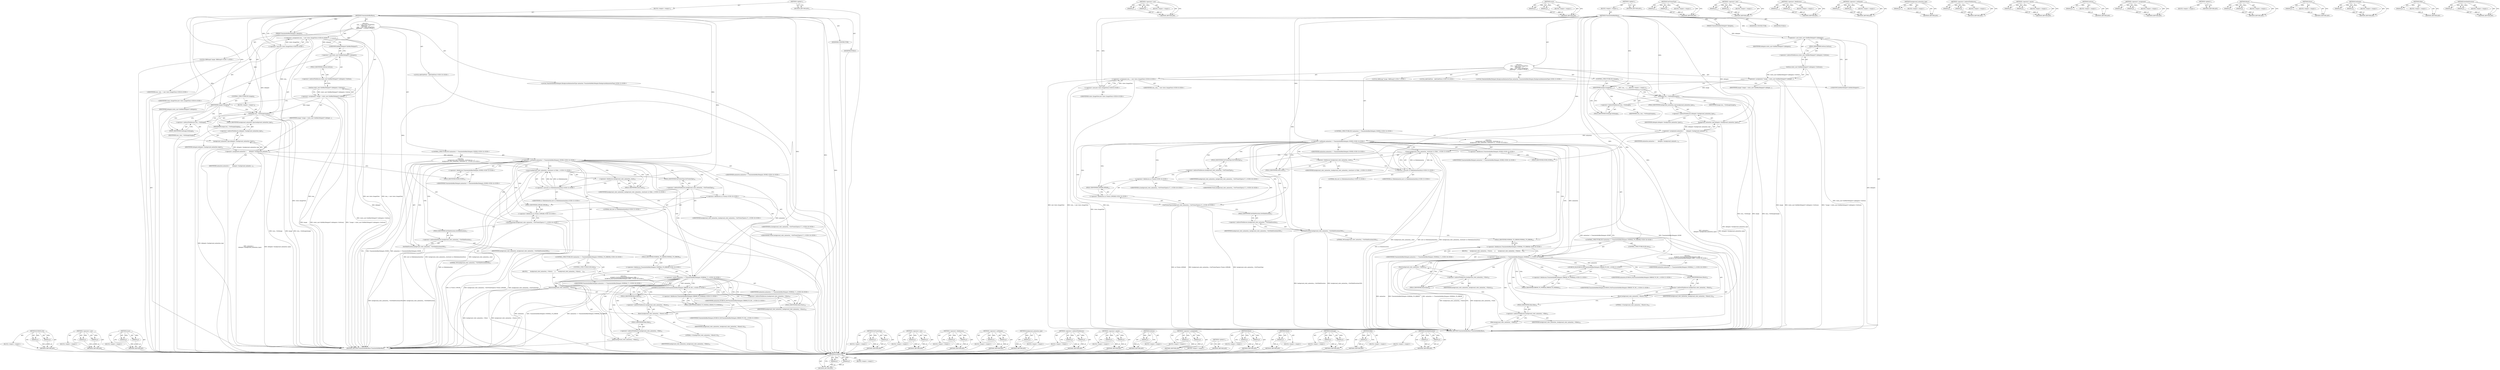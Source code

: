 digraph "SetSlideDuration" {
vulnerable_201 [label=<(METHOD,DCHECK_EQ)>];
vulnerable_202 [label=<(PARAM,p1)>];
vulnerable_203 [label=<(PARAM,p2)>];
vulnerable_204 [label=<(BLOCK,&lt;empty&gt;,&lt;empty&gt;)>];
vulnerable_205 [label=<(METHOD_RETURN,ANY)>];
vulnerable_153 [label=<(METHOD,&lt;operator&gt;.cast)>];
vulnerable_154 [label=<(PARAM,p1)>];
vulnerable_155 [label=<(PARAM,p2)>];
vulnerable_156 [label=<(BLOCK,&lt;empty&gt;,&lt;empty&gt;)>];
vulnerable_157 [label=<(METHOD_RETURN,ANY)>];
vulnerable_177 [label=<(METHOD,reset)>];
vulnerable_178 [label=<(PARAM,p1)>];
vulnerable_179 [label=<(PARAM,p2)>];
vulnerable_180 [label=<(BLOCK,&lt;empty&gt;,&lt;empty&gt;)>];
vulnerable_181 [label=<(METHOD_RETURN,ANY)>];
vulnerable_6 [label=<(METHOD,&lt;global&gt;)<SUB>1</SUB>>];
vulnerable_7 [label=<(BLOCK,&lt;empty&gt;,&lt;empty&gt;)<SUB>1</SUB>>];
vulnerable_8 [label=<(METHOD,TranslateInfoBarBase)<SUB>1</SUB>>];
vulnerable_9 [label=<(PARAM,TranslateInfoBarDelegate* delegate)<SUB>2</SUB>>];
vulnerable_10 [label="<(BLOCK,{
   icon_ = new views::ImageView;
  SkBitmap* ...,{
   icon_ = new views::ImageView;
  SkBitmap* ...)<SUB>5</SUB>>"];
vulnerable_11 [label="<(&lt;operator&gt;.assignment,icon_ = new views::ImageView)<SUB>6</SUB>>"];
vulnerable_12 [label="<(IDENTIFIER,icon_,icon_ = new views::ImageView)<SUB>6</SUB>>"];
vulnerable_13 [label="<(&lt;operator&gt;.new,new views::ImageView)<SUB>6</SUB>>"];
vulnerable_14 [label="<(IDENTIFIER,views::ImageView,new views::ImageView)<SUB>6</SUB>>"];
vulnerable_15 [label="<(LOCAL,SkBitmap* image: SkBitmap*)<SUB>7</SUB>>"];
vulnerable_16 [label=<(&lt;operator&gt;.assignment,* image = static_cast&lt;InfoBarDelegate*&gt;(delegat...)<SUB>7</SUB>>];
vulnerable_17 [label=<(IDENTIFIER,image,* image = static_cast&lt;InfoBarDelegate*&gt;(delegat...)<SUB>7</SUB>>];
vulnerable_18 [label=<(GetIcon,static_cast&lt;InfoBarDelegate*&gt;(delegate)-&gt;GetIcon())<SUB>7</SUB>>];
vulnerable_19 [label=<(&lt;operator&gt;.indirectFieldAccess,static_cast&lt;InfoBarDelegate*&gt;(delegate)-&gt;GetIcon)<SUB>7</SUB>>];
vulnerable_20 [label=<(&lt;operator&gt;.cast,static_cast&lt;InfoBarDelegate*&gt;(delegate))<SUB>7</SUB>>];
vulnerable_21 [label=<(UNKNOWN,InfoBarDelegate*,InfoBarDelegate*)<SUB>7</SUB>>];
vulnerable_22 [label=<(IDENTIFIER,delegate,static_cast&lt;InfoBarDelegate*&gt;(delegate))<SUB>7</SUB>>];
vulnerable_23 [label=<(FIELD_IDENTIFIER,GetIcon,GetIcon)<SUB>7</SUB>>];
vulnerable_24 [label=<(CONTROL_STRUCTURE,IF,if (image))<SUB>8</SUB>>];
vulnerable_25 [label=<(IDENTIFIER,image,if (image))<SUB>8</SUB>>];
vulnerable_26 [label=<(BLOCK,&lt;empty&gt;,&lt;empty&gt;)<SUB>9</SUB>>];
vulnerable_27 [label=<(SetImage,icon_-&gt;SetImage(image))<SUB>9</SUB>>];
vulnerable_28 [label=<(&lt;operator&gt;.indirectFieldAccess,icon_-&gt;SetImage)<SUB>9</SUB>>];
vulnerable_29 [label=<(IDENTIFIER,icon_,icon_-&gt;SetImage(image))<SUB>9</SUB>>];
vulnerable_30 [label=<(FIELD_IDENTIFIER,SetImage,SetImage)<SUB>9</SUB>>];
vulnerable_31 [label=<(IDENTIFIER,image,icon_-&gt;SetImage(image))<SUB>9</SUB>>];
vulnerable_32 [label="<(LOCAL,AddChildView : AddChildView)<SUB>10</SUB>>"];
vulnerable_33 [label="<(LOCAL,TranslateInfoBarDelegate.BackgroundAnimationType animation: TranslateInfoBarDelegate.BackgroundAnimationType)<SUB>12</SUB>>"];
vulnerable_34 [label=<(&lt;operator&gt;.assignment,animation =
      delegate-&gt;background_animatio...)<SUB>12</SUB>>];
vulnerable_35 [label=<(IDENTIFIER,animation,animation =
      delegate-&gt;background_animatio...)<SUB>12</SUB>>];
vulnerable_36 [label=<(background_animation_type,delegate-&gt;background_animation_type())<SUB>13</SUB>>];
vulnerable_37 [label=<(&lt;operator&gt;.indirectFieldAccess,delegate-&gt;background_animation_type)<SUB>13</SUB>>];
vulnerable_38 [label=<(IDENTIFIER,delegate,delegate-&gt;background_animation_type())<SUB>13</SUB>>];
vulnerable_39 [label=<(FIELD_IDENTIFIER,background_animation_type,background_animation_type)<SUB>13</SUB>>];
vulnerable_40 [label="<(CONTROL_STRUCTURE,IF,if (animation != TranslateInfoBarDelegate::NONE))<SUB>14</SUB>>"];
vulnerable_41 [label="<(&lt;operator&gt;.notEquals,animation != TranslateInfoBarDelegate::NONE)<SUB>14</SUB>>"];
vulnerable_42 [label="<(IDENTIFIER,animation,animation != TranslateInfoBarDelegate::NONE)<SUB>14</SUB>>"];
vulnerable_43 [label="<(&lt;operator&gt;.fieldAccess,TranslateInfoBarDelegate::NONE)<SUB>14</SUB>>"];
vulnerable_44 [label="<(IDENTIFIER,TranslateInfoBarDelegate,animation != TranslateInfoBarDelegate::NONE)<SUB>14</SUB>>"];
vulnerable_45 [label=<(FIELD_IDENTIFIER,NONE,NONE)<SUB>14</SUB>>];
vulnerable_46 [label="<(BLOCK,{
    background_color_animation_.reset(new ui:...,{
    background_color_animation_.reset(new ui:...)<SUB>14</SUB>>"];
vulnerable_47 [label="<(reset,background_color_animation_.reset(new ui::Slide...)<SUB>15</SUB>>"];
vulnerable_48 [label=<(&lt;operator&gt;.fieldAccess,background_color_animation_.reset)<SUB>15</SUB>>];
vulnerable_49 [label="<(IDENTIFIER,background_color_animation_,background_color_animation_.reset(new ui::Slide...)<SUB>15</SUB>>"];
vulnerable_50 [label=<(FIELD_IDENTIFIER,reset,reset)<SUB>15</SUB>>];
vulnerable_51 [label="<(&lt;operator&gt;.new,new ui::SlideAnimation(this))<SUB>15</SUB>>"];
vulnerable_52 [label="<(IDENTIFIER,ui::SlideAnimation,new ui::SlideAnimation(this))<SUB>15</SUB>>"];
vulnerable_53 [label="<(LITERAL,this,new ui::SlideAnimation(this))<SUB>15</SUB>>"];
vulnerable_54 [label="<(SetTweenType,background_color_animation_-&gt;SetTweenType(ui::T...)<SUB>16</SUB>>"];
vulnerable_55 [label=<(&lt;operator&gt;.indirectFieldAccess,background_color_animation_-&gt;SetTweenType)<SUB>16</SUB>>];
vulnerable_56 [label="<(IDENTIFIER,background_color_animation_,background_color_animation_-&gt;SetTweenType(ui::T...)<SUB>16</SUB>>"];
vulnerable_57 [label=<(FIELD_IDENTIFIER,SetTweenType,SetTweenType)<SUB>16</SUB>>];
vulnerable_58 [label="<(&lt;operator&gt;.fieldAccess,ui::Tween::LINEAR)<SUB>16</SUB>>"];
vulnerable_59 [label="<(&lt;operator&gt;.fieldAccess,ui::Tween)<SUB>16</SUB>>"];
vulnerable_60 [label="<(IDENTIFIER,ui,background_color_animation_-&gt;SetTweenType(ui::T...)<SUB>16</SUB>>"];
vulnerable_61 [label="<(IDENTIFIER,Tween,background_color_animation_-&gt;SetTweenType(ui::T...)<SUB>16</SUB>>"];
vulnerable_62 [label=<(FIELD_IDENTIFIER,LINEAR,LINEAR)<SUB>16</SUB>>];
vulnerable_63 [label=<(SetSlideDuration,background_color_animation_-&gt;SetSlideDuration(500))<SUB>17</SUB>>];
vulnerable_64 [label=<(&lt;operator&gt;.indirectFieldAccess,background_color_animation_-&gt;SetSlideDuration)<SUB>17</SUB>>];
vulnerable_65 [label=<(IDENTIFIER,background_color_animation_,background_color_animation_-&gt;SetSlideDuration(500))<SUB>17</SUB>>];
vulnerable_66 [label=<(FIELD_IDENTIFIER,SetSlideDuration,SetSlideDuration)<SUB>17</SUB>>];
vulnerable_67 [label=<(LITERAL,500,background_color_animation_-&gt;SetSlideDuration(500))<SUB>17</SUB>>];
vulnerable_68 [label="<(CONTROL_STRUCTURE,IF,if (animation == TranslateInfoBarDelegate::NORMAL_TO_ERROR))<SUB>18</SUB>>"];
vulnerable_69 [label="<(&lt;operator&gt;.equals,animation == TranslateInfoBarDelegate::NORMAL_T...)<SUB>18</SUB>>"];
vulnerable_70 [label="<(IDENTIFIER,animation,animation == TranslateInfoBarDelegate::NORMAL_T...)<SUB>18</SUB>>"];
vulnerable_71 [label="<(&lt;operator&gt;.fieldAccess,TranslateInfoBarDelegate::NORMAL_TO_ERROR)<SUB>18</SUB>>"];
vulnerable_72 [label="<(IDENTIFIER,TranslateInfoBarDelegate,animation == TranslateInfoBarDelegate::NORMAL_T...)<SUB>18</SUB>>"];
vulnerable_73 [label=<(FIELD_IDENTIFIER,NORMAL_TO_ERROR,NORMAL_TO_ERROR)<SUB>18</SUB>>];
vulnerable_74 [label=<(BLOCK,{
      background_color_animation_-&gt;Show();
    },{
      background_color_animation_-&gt;Show();
    })<SUB>18</SUB>>];
vulnerable_75 [label=<(Show,background_color_animation_-&gt;Show())<SUB>19</SUB>>];
vulnerable_76 [label=<(&lt;operator&gt;.indirectFieldAccess,background_color_animation_-&gt;Show)<SUB>19</SUB>>];
vulnerable_77 [label=<(IDENTIFIER,background_color_animation_,background_color_animation_-&gt;Show())<SUB>19</SUB>>];
vulnerable_78 [label=<(FIELD_IDENTIFIER,Show,Show)<SUB>19</SUB>>];
vulnerable_79 [label=<(CONTROL_STRUCTURE,ELSE,else)<SUB>20</SUB>>];
vulnerable_80 [label="<(BLOCK,{
      DCHECK_EQ(TranslateInfoBarDelegate::ERR...,{
      DCHECK_EQ(TranslateInfoBarDelegate::ERR...)<SUB>20</SUB>>"];
vulnerable_81 [label="<(DCHECK_EQ,DCHECK_EQ(TranslateInfoBarDelegate::ERROR_TO_NO...)<SUB>21</SUB>>"];
vulnerable_82 [label="<(&lt;operator&gt;.fieldAccess,TranslateInfoBarDelegate::ERROR_TO_NORMAL)<SUB>21</SUB>>"];
vulnerable_83 [label="<(IDENTIFIER,TranslateInfoBarDelegate,DCHECK_EQ(TranslateInfoBarDelegate::ERROR_TO_NO...)<SUB>21</SUB>>"];
vulnerable_84 [label=<(FIELD_IDENTIFIER,ERROR_TO_NORMAL,ERROR_TO_NORMAL)<SUB>21</SUB>>];
vulnerable_85 [label="<(IDENTIFIER,animation,DCHECK_EQ(TranslateInfoBarDelegate::ERROR_TO_NO...)<SUB>21</SUB>>"];
vulnerable_86 [label=<(Reset,background_color_animation_-&gt;Reset(1.0))<SUB>22</SUB>>];
vulnerable_87 [label=<(&lt;operator&gt;.indirectFieldAccess,background_color_animation_-&gt;Reset)<SUB>22</SUB>>];
vulnerable_88 [label=<(IDENTIFIER,background_color_animation_,background_color_animation_-&gt;Reset(1.0))<SUB>22</SUB>>];
vulnerable_89 [label=<(FIELD_IDENTIFIER,Reset,Reset)<SUB>22</SUB>>];
vulnerable_90 [label=<(LITERAL,1.0,background_color_animation_-&gt;Reset(1.0))<SUB>22</SUB>>];
vulnerable_91 [label=<(Hide,background_color_animation_-&gt;Hide())<SUB>23</SUB>>];
vulnerable_92 [label=<(&lt;operator&gt;.indirectFieldAccess,background_color_animation_-&gt;Hide)<SUB>23</SUB>>];
vulnerable_93 [label=<(IDENTIFIER,background_color_animation_,background_color_animation_-&gt;Hide())<SUB>23</SUB>>];
vulnerable_94 [label=<(FIELD_IDENTIFIER,Hide,Hide)<SUB>23</SUB>>];
vulnerable_95 [label=<(MODIFIER,CONSTRUCTOR)>];
vulnerable_96 [label=<(MODIFIER,PUBLIC)>];
vulnerable_97 [label=<(METHOD_RETURN,TranslateInfoBarBase.TranslateInfoBarBase)<SUB>1</SUB>>];
vulnerable_99 [label=<(METHOD_RETURN,ANY)<SUB>1</SUB>>];
vulnerable_182 [label=<(METHOD,SetTweenType)>];
vulnerable_183 [label=<(PARAM,p1)>];
vulnerable_184 [label=<(PARAM,p2)>];
vulnerable_185 [label=<(BLOCK,&lt;empty&gt;,&lt;empty&gt;)>];
vulnerable_186 [label=<(METHOD_RETURN,ANY)>];
vulnerable_139 [label=<(METHOD,&lt;operator&gt;.new)>];
vulnerable_140 [label=<(PARAM,p1)>];
vulnerable_141 [label=<(PARAM,p2)>];
vulnerable_142 [label=<(BLOCK,&lt;empty&gt;,&lt;empty&gt;)>];
vulnerable_143 [label=<(METHOD_RETURN,ANY)>];
vulnerable_172 [label=<(METHOD,&lt;operator&gt;.fieldAccess)>];
vulnerable_173 [label=<(PARAM,p1)>];
vulnerable_174 [label=<(PARAM,p2)>];
vulnerable_175 [label=<(BLOCK,&lt;empty&gt;,&lt;empty&gt;)>];
vulnerable_176 [label=<(METHOD_RETURN,ANY)>];
vulnerable_167 [label=<(METHOD,&lt;operator&gt;.notEquals)>];
vulnerable_168 [label=<(PARAM,p1)>];
vulnerable_169 [label=<(PARAM,p2)>];
vulnerable_170 [label=<(BLOCK,&lt;empty&gt;,&lt;empty&gt;)>];
vulnerable_171 [label=<(METHOD_RETURN,ANY)>];
vulnerable_163 [label=<(METHOD,background_animation_type)>];
vulnerable_164 [label=<(PARAM,p1)>];
vulnerable_165 [label=<(BLOCK,&lt;empty&gt;,&lt;empty&gt;)>];
vulnerable_166 [label=<(METHOD_RETURN,ANY)>];
vulnerable_148 [label=<(METHOD,&lt;operator&gt;.indirectFieldAccess)>];
vulnerable_149 [label=<(PARAM,p1)>];
vulnerable_150 [label=<(PARAM,p2)>];
vulnerable_151 [label=<(BLOCK,&lt;empty&gt;,&lt;empty&gt;)>];
vulnerable_152 [label=<(METHOD_RETURN,ANY)>];
vulnerable_192 [label=<(METHOD,&lt;operator&gt;.equals)>];
vulnerable_193 [label=<(PARAM,p1)>];
vulnerable_194 [label=<(PARAM,p2)>];
vulnerable_195 [label=<(BLOCK,&lt;empty&gt;,&lt;empty&gt;)>];
vulnerable_196 [label=<(METHOD_RETURN,ANY)>];
vulnerable_144 [label=<(METHOD,GetIcon)>];
vulnerable_145 [label=<(PARAM,p1)>];
vulnerable_146 [label=<(BLOCK,&lt;empty&gt;,&lt;empty&gt;)>];
vulnerable_147 [label=<(METHOD_RETURN,ANY)>];
vulnerable_134 [label=<(METHOD,&lt;operator&gt;.assignment)>];
vulnerable_135 [label=<(PARAM,p1)>];
vulnerable_136 [label=<(PARAM,p2)>];
vulnerable_137 [label=<(BLOCK,&lt;empty&gt;,&lt;empty&gt;)>];
vulnerable_138 [label=<(METHOD_RETURN,ANY)>];
vulnerable_128 [label=<(METHOD,&lt;global&gt;)<SUB>1</SUB>>];
vulnerable_129 [label=<(BLOCK,&lt;empty&gt;,&lt;empty&gt;)>];
vulnerable_130 [label=<(METHOD_RETURN,ANY)>];
vulnerable_206 [label=<(METHOD,Reset)>];
vulnerable_207 [label=<(PARAM,p1)>];
vulnerable_208 [label=<(PARAM,p2)>];
vulnerable_209 [label=<(BLOCK,&lt;empty&gt;,&lt;empty&gt;)>];
vulnerable_210 [label=<(METHOD_RETURN,ANY)>];
vulnerable_197 [label=<(METHOD,Show)>];
vulnerable_198 [label=<(PARAM,p1)>];
vulnerable_199 [label=<(BLOCK,&lt;empty&gt;,&lt;empty&gt;)>];
vulnerable_200 [label=<(METHOD_RETURN,ANY)>];
vulnerable_158 [label=<(METHOD,SetImage)>];
vulnerable_159 [label=<(PARAM,p1)>];
vulnerable_160 [label=<(PARAM,p2)>];
vulnerable_161 [label=<(BLOCK,&lt;empty&gt;,&lt;empty&gt;)>];
vulnerable_162 [label=<(METHOD_RETURN,ANY)>];
vulnerable_211 [label=<(METHOD,Hide)>];
vulnerable_212 [label=<(PARAM,p1)>];
vulnerable_213 [label=<(BLOCK,&lt;empty&gt;,&lt;empty&gt;)>];
vulnerable_214 [label=<(METHOD_RETURN,ANY)>];
vulnerable_187 [label=<(METHOD,SetSlideDuration)>];
vulnerable_188 [label=<(PARAM,p1)>];
vulnerable_189 [label=<(PARAM,p2)>];
vulnerable_190 [label=<(BLOCK,&lt;empty&gt;,&lt;empty&gt;)>];
vulnerable_191 [label=<(METHOD_RETURN,ANY)>];
fixed_201 [label=<(METHOD,DCHECK_EQ)>];
fixed_202 [label=<(PARAM,p1)>];
fixed_203 [label=<(PARAM,p2)>];
fixed_204 [label=<(BLOCK,&lt;empty&gt;,&lt;empty&gt;)>];
fixed_205 [label=<(METHOD_RETURN,ANY)>];
fixed_153 [label=<(METHOD,&lt;operator&gt;.cast)>];
fixed_154 [label=<(PARAM,p1)>];
fixed_155 [label=<(PARAM,p2)>];
fixed_156 [label=<(BLOCK,&lt;empty&gt;,&lt;empty&gt;)>];
fixed_157 [label=<(METHOD_RETURN,ANY)>];
fixed_177 [label=<(METHOD,reset)>];
fixed_178 [label=<(PARAM,p1)>];
fixed_179 [label=<(PARAM,p2)>];
fixed_180 [label=<(BLOCK,&lt;empty&gt;,&lt;empty&gt;)>];
fixed_181 [label=<(METHOD_RETURN,ANY)>];
fixed_6 [label=<(METHOD,&lt;global&gt;)<SUB>1</SUB>>];
fixed_7 [label=<(BLOCK,&lt;empty&gt;,&lt;empty&gt;)<SUB>1</SUB>>];
fixed_8 [label=<(METHOD,TranslateInfoBarBase)<SUB>1</SUB>>];
fixed_9 [label=<(PARAM,TranslateInfoBarDelegate* delegate)<SUB>2</SUB>>];
fixed_10 [label="<(BLOCK,{
   icon_ = new views::ImageView;
  SkBitmap* ...,{
   icon_ = new views::ImageView;
  SkBitmap* ...)<SUB>5</SUB>>"];
fixed_11 [label="<(&lt;operator&gt;.assignment,icon_ = new views::ImageView)<SUB>6</SUB>>"];
fixed_12 [label="<(IDENTIFIER,icon_,icon_ = new views::ImageView)<SUB>6</SUB>>"];
fixed_13 [label="<(&lt;operator&gt;.new,new views::ImageView)<SUB>6</SUB>>"];
fixed_14 [label="<(IDENTIFIER,views::ImageView,new views::ImageView)<SUB>6</SUB>>"];
fixed_15 [label="<(LOCAL,SkBitmap* image: SkBitmap*)<SUB>7</SUB>>"];
fixed_16 [label=<(&lt;operator&gt;.assignment,* image = static_cast&lt;InfoBarDelegate*&gt;(delegat...)<SUB>7</SUB>>];
fixed_17 [label=<(IDENTIFIER,image,* image = static_cast&lt;InfoBarDelegate*&gt;(delegat...)<SUB>7</SUB>>];
fixed_18 [label=<(GetIcon,static_cast&lt;InfoBarDelegate*&gt;(delegate)-&gt;GetIcon())<SUB>7</SUB>>];
fixed_19 [label=<(&lt;operator&gt;.indirectFieldAccess,static_cast&lt;InfoBarDelegate*&gt;(delegate)-&gt;GetIcon)<SUB>7</SUB>>];
fixed_20 [label=<(&lt;operator&gt;.cast,static_cast&lt;InfoBarDelegate*&gt;(delegate))<SUB>7</SUB>>];
fixed_21 [label=<(UNKNOWN,InfoBarDelegate*,InfoBarDelegate*)<SUB>7</SUB>>];
fixed_22 [label=<(IDENTIFIER,delegate,static_cast&lt;InfoBarDelegate*&gt;(delegate))<SUB>7</SUB>>];
fixed_23 [label=<(FIELD_IDENTIFIER,GetIcon,GetIcon)<SUB>7</SUB>>];
fixed_24 [label=<(CONTROL_STRUCTURE,IF,if (image))<SUB>8</SUB>>];
fixed_25 [label=<(IDENTIFIER,image,if (image))<SUB>8</SUB>>];
fixed_26 [label=<(BLOCK,&lt;empty&gt;,&lt;empty&gt;)<SUB>9</SUB>>];
fixed_27 [label=<(SetImage,icon_-&gt;SetImage(image))<SUB>9</SUB>>];
fixed_28 [label=<(&lt;operator&gt;.indirectFieldAccess,icon_-&gt;SetImage)<SUB>9</SUB>>];
fixed_29 [label=<(IDENTIFIER,icon_,icon_-&gt;SetImage(image))<SUB>9</SUB>>];
fixed_30 [label=<(FIELD_IDENTIFIER,SetImage,SetImage)<SUB>9</SUB>>];
fixed_31 [label=<(IDENTIFIER,image,icon_-&gt;SetImage(image))<SUB>9</SUB>>];
fixed_32 [label="<(LOCAL,AddChildView : AddChildView)<SUB>10</SUB>>"];
fixed_33 [label="<(LOCAL,TranslateInfoBarDelegate.BackgroundAnimationType animation: TranslateInfoBarDelegate.BackgroundAnimationType)<SUB>12</SUB>>"];
fixed_34 [label=<(&lt;operator&gt;.assignment,animation =
      delegate-&gt;background_animatio...)<SUB>12</SUB>>];
fixed_35 [label=<(IDENTIFIER,animation,animation =
      delegate-&gt;background_animatio...)<SUB>12</SUB>>];
fixed_36 [label=<(background_animation_type,delegate-&gt;background_animation_type())<SUB>13</SUB>>];
fixed_37 [label=<(&lt;operator&gt;.indirectFieldAccess,delegate-&gt;background_animation_type)<SUB>13</SUB>>];
fixed_38 [label=<(IDENTIFIER,delegate,delegate-&gt;background_animation_type())<SUB>13</SUB>>];
fixed_39 [label=<(FIELD_IDENTIFIER,background_animation_type,background_animation_type)<SUB>13</SUB>>];
fixed_40 [label="<(CONTROL_STRUCTURE,IF,if (animation != TranslateInfoBarDelegate::NONE))<SUB>14</SUB>>"];
fixed_41 [label="<(&lt;operator&gt;.notEquals,animation != TranslateInfoBarDelegate::NONE)<SUB>14</SUB>>"];
fixed_42 [label="<(IDENTIFIER,animation,animation != TranslateInfoBarDelegate::NONE)<SUB>14</SUB>>"];
fixed_43 [label="<(&lt;operator&gt;.fieldAccess,TranslateInfoBarDelegate::NONE)<SUB>14</SUB>>"];
fixed_44 [label="<(IDENTIFIER,TranslateInfoBarDelegate,animation != TranslateInfoBarDelegate::NONE)<SUB>14</SUB>>"];
fixed_45 [label=<(FIELD_IDENTIFIER,NONE,NONE)<SUB>14</SUB>>];
fixed_46 [label="<(BLOCK,{
    background_color_animation_.reset(new ui:...,{
    background_color_animation_.reset(new ui:...)<SUB>14</SUB>>"];
fixed_47 [label="<(reset,background_color_animation_.reset(new ui::Slide...)<SUB>15</SUB>>"];
fixed_48 [label=<(&lt;operator&gt;.fieldAccess,background_color_animation_.reset)<SUB>15</SUB>>];
fixed_49 [label="<(IDENTIFIER,background_color_animation_,background_color_animation_.reset(new ui::Slide...)<SUB>15</SUB>>"];
fixed_50 [label=<(FIELD_IDENTIFIER,reset,reset)<SUB>15</SUB>>];
fixed_51 [label="<(&lt;operator&gt;.new,new ui::SlideAnimation(this))<SUB>15</SUB>>"];
fixed_52 [label="<(IDENTIFIER,ui::SlideAnimation,new ui::SlideAnimation(this))<SUB>15</SUB>>"];
fixed_53 [label="<(LITERAL,this,new ui::SlideAnimation(this))<SUB>15</SUB>>"];
fixed_54 [label="<(SetTweenType,background_color_animation_-&gt;SetTweenType(ui::T...)<SUB>16</SUB>>"];
fixed_55 [label=<(&lt;operator&gt;.indirectFieldAccess,background_color_animation_-&gt;SetTweenType)<SUB>16</SUB>>];
fixed_56 [label="<(IDENTIFIER,background_color_animation_,background_color_animation_-&gt;SetTweenType(ui::T...)<SUB>16</SUB>>"];
fixed_57 [label=<(FIELD_IDENTIFIER,SetTweenType,SetTweenType)<SUB>16</SUB>>];
fixed_58 [label="<(&lt;operator&gt;.fieldAccess,ui::Tween::LINEAR)<SUB>16</SUB>>"];
fixed_59 [label="<(&lt;operator&gt;.fieldAccess,ui::Tween)<SUB>16</SUB>>"];
fixed_60 [label="<(IDENTIFIER,ui,background_color_animation_-&gt;SetTweenType(ui::T...)<SUB>16</SUB>>"];
fixed_61 [label="<(IDENTIFIER,Tween,background_color_animation_-&gt;SetTweenType(ui::T...)<SUB>16</SUB>>"];
fixed_62 [label=<(FIELD_IDENTIFIER,LINEAR,LINEAR)<SUB>16</SUB>>];
fixed_63 [label=<(SetSlideDuration,background_color_animation_-&gt;SetSlideDuration(500))<SUB>17</SUB>>];
fixed_64 [label=<(&lt;operator&gt;.indirectFieldAccess,background_color_animation_-&gt;SetSlideDuration)<SUB>17</SUB>>];
fixed_65 [label=<(IDENTIFIER,background_color_animation_,background_color_animation_-&gt;SetSlideDuration(500))<SUB>17</SUB>>];
fixed_66 [label=<(FIELD_IDENTIFIER,SetSlideDuration,SetSlideDuration)<SUB>17</SUB>>];
fixed_67 [label=<(LITERAL,500,background_color_animation_-&gt;SetSlideDuration(500))<SUB>17</SUB>>];
fixed_68 [label="<(CONTROL_STRUCTURE,IF,if (animation == TranslateInfoBarDelegate::NORMAL_TO_ERROR))<SUB>18</SUB>>"];
fixed_69 [label="<(&lt;operator&gt;.equals,animation == TranslateInfoBarDelegate::NORMAL_T...)<SUB>18</SUB>>"];
fixed_70 [label="<(IDENTIFIER,animation,animation == TranslateInfoBarDelegate::NORMAL_T...)<SUB>18</SUB>>"];
fixed_71 [label="<(&lt;operator&gt;.fieldAccess,TranslateInfoBarDelegate::NORMAL_TO_ERROR)<SUB>18</SUB>>"];
fixed_72 [label="<(IDENTIFIER,TranslateInfoBarDelegate,animation == TranslateInfoBarDelegate::NORMAL_T...)<SUB>18</SUB>>"];
fixed_73 [label=<(FIELD_IDENTIFIER,NORMAL_TO_ERROR,NORMAL_TO_ERROR)<SUB>18</SUB>>];
fixed_74 [label=<(BLOCK,{
      background_color_animation_-&gt;Show();
    },{
      background_color_animation_-&gt;Show();
    })<SUB>18</SUB>>];
fixed_75 [label=<(Show,background_color_animation_-&gt;Show())<SUB>19</SUB>>];
fixed_76 [label=<(&lt;operator&gt;.indirectFieldAccess,background_color_animation_-&gt;Show)<SUB>19</SUB>>];
fixed_77 [label=<(IDENTIFIER,background_color_animation_,background_color_animation_-&gt;Show())<SUB>19</SUB>>];
fixed_78 [label=<(FIELD_IDENTIFIER,Show,Show)<SUB>19</SUB>>];
fixed_79 [label=<(CONTROL_STRUCTURE,ELSE,else)<SUB>20</SUB>>];
fixed_80 [label="<(BLOCK,{
      DCHECK_EQ(TranslateInfoBarDelegate::ERR...,{
      DCHECK_EQ(TranslateInfoBarDelegate::ERR...)<SUB>20</SUB>>"];
fixed_81 [label="<(DCHECK_EQ,DCHECK_EQ(TranslateInfoBarDelegate::ERROR_TO_NO...)<SUB>21</SUB>>"];
fixed_82 [label="<(&lt;operator&gt;.fieldAccess,TranslateInfoBarDelegate::ERROR_TO_NORMAL)<SUB>21</SUB>>"];
fixed_83 [label="<(IDENTIFIER,TranslateInfoBarDelegate,DCHECK_EQ(TranslateInfoBarDelegate::ERROR_TO_NO...)<SUB>21</SUB>>"];
fixed_84 [label=<(FIELD_IDENTIFIER,ERROR_TO_NORMAL,ERROR_TO_NORMAL)<SUB>21</SUB>>];
fixed_85 [label="<(IDENTIFIER,animation,DCHECK_EQ(TranslateInfoBarDelegate::ERROR_TO_NO...)<SUB>21</SUB>>"];
fixed_86 [label=<(Reset,background_color_animation_-&gt;Reset(1.0))<SUB>22</SUB>>];
fixed_87 [label=<(&lt;operator&gt;.indirectFieldAccess,background_color_animation_-&gt;Reset)<SUB>22</SUB>>];
fixed_88 [label=<(IDENTIFIER,background_color_animation_,background_color_animation_-&gt;Reset(1.0))<SUB>22</SUB>>];
fixed_89 [label=<(FIELD_IDENTIFIER,Reset,Reset)<SUB>22</SUB>>];
fixed_90 [label=<(LITERAL,1.0,background_color_animation_-&gt;Reset(1.0))<SUB>22</SUB>>];
fixed_91 [label=<(Hide,background_color_animation_-&gt;Hide())<SUB>23</SUB>>];
fixed_92 [label=<(&lt;operator&gt;.indirectFieldAccess,background_color_animation_-&gt;Hide)<SUB>23</SUB>>];
fixed_93 [label=<(IDENTIFIER,background_color_animation_,background_color_animation_-&gt;Hide())<SUB>23</SUB>>];
fixed_94 [label=<(FIELD_IDENTIFIER,Hide,Hide)<SUB>23</SUB>>];
fixed_95 [label=<(MODIFIER,CONSTRUCTOR)>];
fixed_96 [label=<(MODIFIER,PUBLIC)>];
fixed_97 [label=<(METHOD_RETURN,TranslateInfoBarBase.TranslateInfoBarBase)<SUB>1</SUB>>];
fixed_99 [label=<(METHOD_RETURN,ANY)<SUB>1</SUB>>];
fixed_182 [label=<(METHOD,SetTweenType)>];
fixed_183 [label=<(PARAM,p1)>];
fixed_184 [label=<(PARAM,p2)>];
fixed_185 [label=<(BLOCK,&lt;empty&gt;,&lt;empty&gt;)>];
fixed_186 [label=<(METHOD_RETURN,ANY)>];
fixed_139 [label=<(METHOD,&lt;operator&gt;.new)>];
fixed_140 [label=<(PARAM,p1)>];
fixed_141 [label=<(PARAM,p2)>];
fixed_142 [label=<(BLOCK,&lt;empty&gt;,&lt;empty&gt;)>];
fixed_143 [label=<(METHOD_RETURN,ANY)>];
fixed_172 [label=<(METHOD,&lt;operator&gt;.fieldAccess)>];
fixed_173 [label=<(PARAM,p1)>];
fixed_174 [label=<(PARAM,p2)>];
fixed_175 [label=<(BLOCK,&lt;empty&gt;,&lt;empty&gt;)>];
fixed_176 [label=<(METHOD_RETURN,ANY)>];
fixed_167 [label=<(METHOD,&lt;operator&gt;.notEquals)>];
fixed_168 [label=<(PARAM,p1)>];
fixed_169 [label=<(PARAM,p2)>];
fixed_170 [label=<(BLOCK,&lt;empty&gt;,&lt;empty&gt;)>];
fixed_171 [label=<(METHOD_RETURN,ANY)>];
fixed_163 [label=<(METHOD,background_animation_type)>];
fixed_164 [label=<(PARAM,p1)>];
fixed_165 [label=<(BLOCK,&lt;empty&gt;,&lt;empty&gt;)>];
fixed_166 [label=<(METHOD_RETURN,ANY)>];
fixed_148 [label=<(METHOD,&lt;operator&gt;.indirectFieldAccess)>];
fixed_149 [label=<(PARAM,p1)>];
fixed_150 [label=<(PARAM,p2)>];
fixed_151 [label=<(BLOCK,&lt;empty&gt;,&lt;empty&gt;)>];
fixed_152 [label=<(METHOD_RETURN,ANY)>];
fixed_192 [label=<(METHOD,&lt;operator&gt;.equals)>];
fixed_193 [label=<(PARAM,p1)>];
fixed_194 [label=<(PARAM,p2)>];
fixed_195 [label=<(BLOCK,&lt;empty&gt;,&lt;empty&gt;)>];
fixed_196 [label=<(METHOD_RETURN,ANY)>];
fixed_144 [label=<(METHOD,GetIcon)>];
fixed_145 [label=<(PARAM,p1)>];
fixed_146 [label=<(BLOCK,&lt;empty&gt;,&lt;empty&gt;)>];
fixed_147 [label=<(METHOD_RETURN,ANY)>];
fixed_134 [label=<(METHOD,&lt;operator&gt;.assignment)>];
fixed_135 [label=<(PARAM,p1)>];
fixed_136 [label=<(PARAM,p2)>];
fixed_137 [label=<(BLOCK,&lt;empty&gt;,&lt;empty&gt;)>];
fixed_138 [label=<(METHOD_RETURN,ANY)>];
fixed_128 [label=<(METHOD,&lt;global&gt;)<SUB>1</SUB>>];
fixed_129 [label=<(BLOCK,&lt;empty&gt;,&lt;empty&gt;)>];
fixed_130 [label=<(METHOD_RETURN,ANY)>];
fixed_206 [label=<(METHOD,Reset)>];
fixed_207 [label=<(PARAM,p1)>];
fixed_208 [label=<(PARAM,p2)>];
fixed_209 [label=<(BLOCK,&lt;empty&gt;,&lt;empty&gt;)>];
fixed_210 [label=<(METHOD_RETURN,ANY)>];
fixed_197 [label=<(METHOD,Show)>];
fixed_198 [label=<(PARAM,p1)>];
fixed_199 [label=<(BLOCK,&lt;empty&gt;,&lt;empty&gt;)>];
fixed_200 [label=<(METHOD_RETURN,ANY)>];
fixed_158 [label=<(METHOD,SetImage)>];
fixed_159 [label=<(PARAM,p1)>];
fixed_160 [label=<(PARAM,p2)>];
fixed_161 [label=<(BLOCK,&lt;empty&gt;,&lt;empty&gt;)>];
fixed_162 [label=<(METHOD_RETURN,ANY)>];
fixed_211 [label=<(METHOD,Hide)>];
fixed_212 [label=<(PARAM,p1)>];
fixed_213 [label=<(BLOCK,&lt;empty&gt;,&lt;empty&gt;)>];
fixed_214 [label=<(METHOD_RETURN,ANY)>];
fixed_187 [label=<(METHOD,SetSlideDuration)>];
fixed_188 [label=<(PARAM,p1)>];
fixed_189 [label=<(PARAM,p2)>];
fixed_190 [label=<(BLOCK,&lt;empty&gt;,&lt;empty&gt;)>];
fixed_191 [label=<(METHOD_RETURN,ANY)>];
vulnerable_201 -> vulnerable_202  [key=0, label="AST: "];
vulnerable_201 -> vulnerable_202  [key=1, label="DDG: "];
vulnerable_201 -> vulnerable_204  [key=0, label="AST: "];
vulnerable_201 -> vulnerable_203  [key=0, label="AST: "];
vulnerable_201 -> vulnerable_203  [key=1, label="DDG: "];
vulnerable_201 -> vulnerable_205  [key=0, label="AST: "];
vulnerable_201 -> vulnerable_205  [key=1, label="CFG: "];
vulnerable_202 -> vulnerable_205  [key=0, label="DDG: p1"];
vulnerable_203 -> vulnerable_205  [key=0, label="DDG: p2"];
vulnerable_204 -> fixed_201  [key=0];
vulnerable_205 -> fixed_201  [key=0];
vulnerable_153 -> vulnerable_154  [key=0, label="AST: "];
vulnerable_153 -> vulnerable_154  [key=1, label="DDG: "];
vulnerable_153 -> vulnerable_156  [key=0, label="AST: "];
vulnerable_153 -> vulnerable_155  [key=0, label="AST: "];
vulnerable_153 -> vulnerable_155  [key=1, label="DDG: "];
vulnerable_153 -> vulnerable_157  [key=0, label="AST: "];
vulnerable_153 -> vulnerable_157  [key=1, label="CFG: "];
vulnerable_154 -> vulnerable_157  [key=0, label="DDG: p1"];
vulnerable_155 -> vulnerable_157  [key=0, label="DDG: p2"];
vulnerable_156 -> fixed_201  [key=0];
vulnerable_157 -> fixed_201  [key=0];
vulnerable_177 -> vulnerable_178  [key=0, label="AST: "];
vulnerable_177 -> vulnerable_178  [key=1, label="DDG: "];
vulnerable_177 -> vulnerable_180  [key=0, label="AST: "];
vulnerable_177 -> vulnerable_179  [key=0, label="AST: "];
vulnerable_177 -> vulnerable_179  [key=1, label="DDG: "];
vulnerable_177 -> vulnerable_181  [key=0, label="AST: "];
vulnerable_177 -> vulnerable_181  [key=1, label="CFG: "];
vulnerable_178 -> vulnerable_181  [key=0, label="DDG: p1"];
vulnerable_179 -> vulnerable_181  [key=0, label="DDG: p2"];
vulnerable_180 -> fixed_201  [key=0];
vulnerable_181 -> fixed_201  [key=0];
vulnerable_6 -> vulnerable_7  [key=0, label="AST: "];
vulnerable_6 -> vulnerable_99  [key=0, label="AST: "];
vulnerable_6 -> vulnerable_99  [key=1, label="CFG: "];
vulnerable_7 -> vulnerable_8  [key=0, label="AST: "];
vulnerable_8 -> vulnerable_9  [key=0, label="AST: "];
vulnerable_8 -> vulnerable_9  [key=1, label="DDG: "];
vulnerable_8 -> vulnerable_10  [key=0, label="AST: "];
vulnerable_8 -> vulnerable_95  [key=0, label="AST: "];
vulnerable_8 -> vulnerable_96  [key=0, label="AST: "];
vulnerable_8 -> vulnerable_97  [key=0, label="AST: "];
vulnerable_8 -> vulnerable_13  [key=0, label="CFG: "];
vulnerable_8 -> vulnerable_13  [key=1, label="DDG: "];
vulnerable_8 -> vulnerable_25  [key=0, label="DDG: "];
vulnerable_8 -> vulnerable_36  [key=0, label="DDG: "];
vulnerable_8 -> vulnerable_41  [key=0, label="DDG: "];
vulnerable_8 -> vulnerable_27  [key=0, label="DDG: "];
vulnerable_8 -> vulnerable_63  [key=0, label="DDG: "];
vulnerable_8 -> vulnerable_20  [key=0, label="DDG: "];
vulnerable_8 -> vulnerable_51  [key=0, label="DDG: "];
vulnerable_8 -> vulnerable_69  [key=0, label="DDG: "];
vulnerable_8 -> vulnerable_81  [key=0, label="DDG: "];
vulnerable_8 -> vulnerable_86  [key=0, label="DDG: "];
vulnerable_9 -> vulnerable_36  [key=0, label="DDG: delegate"];
vulnerable_9 -> vulnerable_20  [key=0, label="DDG: delegate"];
vulnerable_10 -> vulnerable_11  [key=0, label="AST: "];
vulnerable_10 -> vulnerable_15  [key=0, label="AST: "];
vulnerable_10 -> vulnerable_16  [key=0, label="AST: "];
vulnerable_10 -> vulnerable_24  [key=0, label="AST: "];
vulnerable_10 -> vulnerable_32  [key=0, label="AST: "];
vulnerable_10 -> vulnerable_33  [key=0, label="AST: "];
vulnerable_10 -> vulnerable_34  [key=0, label="AST: "];
vulnerable_10 -> vulnerable_40  [key=0, label="AST: "];
vulnerable_11 -> vulnerable_12  [key=0, label="AST: "];
vulnerable_11 -> vulnerable_13  [key=0, label="AST: "];
vulnerable_11 -> vulnerable_21  [key=0, label="CFG: "];
vulnerable_11 -> vulnerable_97  [key=0, label="DDG: icon_"];
vulnerable_11 -> vulnerable_97  [key=1, label="DDG: new views::ImageView"];
vulnerable_11 -> vulnerable_97  [key=2, label="DDG: icon_ = new views::ImageView"];
vulnerable_11 -> vulnerable_27  [key=0, label="DDG: icon_"];
vulnerable_12 -> fixed_201  [key=0];
vulnerable_13 -> vulnerable_14  [key=0, label="AST: "];
vulnerable_13 -> vulnerable_11  [key=0, label="CFG: "];
vulnerable_13 -> vulnerable_11  [key=1, label="DDG: views::ImageView"];
vulnerable_13 -> vulnerable_97  [key=0, label="DDG: views::ImageView"];
vulnerable_14 -> fixed_201  [key=0];
vulnerable_15 -> fixed_201  [key=0];
vulnerable_16 -> vulnerable_17  [key=0, label="AST: "];
vulnerable_16 -> vulnerable_18  [key=0, label="AST: "];
vulnerable_16 -> vulnerable_25  [key=0, label="CFG: "];
vulnerable_16 -> vulnerable_97  [key=0, label="DDG: image"];
vulnerable_16 -> vulnerable_97  [key=1, label="DDG: static_cast&lt;InfoBarDelegate*&gt;(delegate)-&gt;GetIcon()"];
vulnerable_16 -> vulnerable_97  [key=2, label="DDG: * image = static_cast&lt;InfoBarDelegate*&gt;(delegate)-&gt;GetIcon()"];
vulnerable_16 -> vulnerable_27  [key=0, label="DDG: image"];
vulnerable_17 -> fixed_201  [key=0];
vulnerable_18 -> vulnerable_19  [key=0, label="AST: "];
vulnerable_18 -> vulnerable_16  [key=0, label="CFG: "];
vulnerable_18 -> vulnerable_16  [key=1, label="DDG: static_cast&lt;InfoBarDelegate*&gt;(delegate)-&gt;GetIcon"];
vulnerable_18 -> vulnerable_97  [key=0, label="DDG: static_cast&lt;InfoBarDelegate*&gt;(delegate)-&gt;GetIcon"];
vulnerable_19 -> vulnerable_20  [key=0, label="AST: "];
vulnerable_19 -> vulnerable_23  [key=0, label="AST: "];
vulnerable_19 -> vulnerable_18  [key=0, label="CFG: "];
vulnerable_20 -> vulnerable_21  [key=0, label="AST: "];
vulnerable_20 -> vulnerable_22  [key=0, label="AST: "];
vulnerable_20 -> vulnerable_23  [key=0, label="CFG: "];
vulnerable_20 -> vulnerable_97  [key=0, label="DDG: delegate"];
vulnerable_21 -> vulnerable_20  [key=0, label="CFG: "];
vulnerable_22 -> fixed_201  [key=0];
vulnerable_23 -> vulnerable_19  [key=0, label="CFG: "];
vulnerable_24 -> vulnerable_25  [key=0, label="AST: "];
vulnerable_24 -> vulnerable_26  [key=0, label="AST: "];
vulnerable_25 -> vulnerable_30  [key=0, label="CFG: "];
vulnerable_25 -> vulnerable_30  [key=1, label="CDG: "];
vulnerable_25 -> vulnerable_39  [key=0, label="CFG: "];
vulnerable_25 -> vulnerable_28  [key=0, label="CDG: "];
vulnerable_25 -> vulnerable_27  [key=0, label="CDG: "];
vulnerable_26 -> vulnerable_27  [key=0, label="AST: "];
vulnerable_27 -> vulnerable_28  [key=0, label="AST: "];
vulnerable_27 -> vulnerable_31  [key=0, label="AST: "];
vulnerable_27 -> vulnerable_39  [key=0, label="CFG: "];
vulnerable_27 -> vulnerable_97  [key=0, label="DDG: icon_-&gt;SetImage"];
vulnerable_27 -> vulnerable_97  [key=1, label="DDG: image"];
vulnerable_27 -> vulnerable_97  [key=2, label="DDG: icon_-&gt;SetImage(image)"];
vulnerable_28 -> vulnerable_29  [key=0, label="AST: "];
vulnerable_28 -> vulnerable_30  [key=0, label="AST: "];
vulnerable_28 -> vulnerable_27  [key=0, label="CFG: "];
vulnerable_29 -> fixed_201  [key=0];
vulnerable_30 -> vulnerable_28  [key=0, label="CFG: "];
vulnerable_31 -> fixed_201  [key=0];
vulnerable_32 -> fixed_201  [key=0];
vulnerable_33 -> fixed_201  [key=0];
vulnerable_34 -> vulnerable_35  [key=0, label="AST: "];
vulnerable_34 -> vulnerable_36  [key=0, label="AST: "];
vulnerable_34 -> vulnerable_45  [key=0, label="CFG: "];
vulnerable_34 -> vulnerable_97  [key=0, label="DDG: delegate-&gt;background_animation_type()"];
vulnerable_34 -> vulnerable_97  [key=1, label="DDG: animation =
      delegate-&gt;background_animation_type()"];
vulnerable_34 -> vulnerable_41  [key=0, label="DDG: animation"];
vulnerable_35 -> fixed_201  [key=0];
vulnerable_36 -> vulnerable_37  [key=0, label="AST: "];
vulnerable_36 -> vulnerable_34  [key=0, label="CFG: "];
vulnerable_36 -> vulnerable_34  [key=1, label="DDG: delegate-&gt;background_animation_type"];
vulnerable_36 -> vulnerable_97  [key=0, label="DDG: delegate-&gt;background_animation_type"];
vulnerable_37 -> vulnerable_38  [key=0, label="AST: "];
vulnerable_37 -> vulnerable_39  [key=0, label="AST: "];
vulnerable_37 -> vulnerable_36  [key=0, label="CFG: "];
vulnerable_38 -> fixed_201  [key=0];
vulnerable_39 -> vulnerable_37  [key=0, label="CFG: "];
vulnerable_40 -> vulnerable_41  [key=0, label="AST: "];
vulnerable_40 -> vulnerable_46  [key=0, label="AST: "];
vulnerable_41 -> vulnerable_42  [key=0, label="AST: "];
vulnerable_41 -> vulnerable_43  [key=0, label="AST: "];
vulnerable_41 -> vulnerable_97  [key=0, label="CFG: "];
vulnerable_41 -> vulnerable_97  [key=1, label="DDG: TranslateInfoBarDelegate::NONE"];
vulnerable_41 -> vulnerable_97  [key=2, label="DDG: animation != TranslateInfoBarDelegate::NONE"];
vulnerable_41 -> vulnerable_50  [key=0, label="CFG: "];
vulnerable_41 -> vulnerable_50  [key=1, label="CDG: "];
vulnerable_41 -> vulnerable_69  [key=0, label="DDG: animation"];
vulnerable_41 -> vulnerable_69  [key=1, label="CDG: "];
vulnerable_41 -> vulnerable_47  [key=0, label="CDG: "];
vulnerable_41 -> vulnerable_48  [key=0, label="CDG: "];
vulnerable_41 -> vulnerable_73  [key=0, label="CDG: "];
vulnerable_41 -> vulnerable_64  [key=0, label="CDG: "];
vulnerable_41 -> vulnerable_51  [key=0, label="CDG: "];
vulnerable_41 -> vulnerable_57  [key=0, label="CDG: "];
vulnerable_41 -> vulnerable_66  [key=0, label="CDG: "];
vulnerable_41 -> vulnerable_59  [key=0, label="CDG: "];
vulnerable_41 -> vulnerable_54  [key=0, label="CDG: "];
vulnerable_41 -> vulnerable_58  [key=0, label="CDG: "];
vulnerable_41 -> vulnerable_71  [key=0, label="CDG: "];
vulnerable_41 -> vulnerable_63  [key=0, label="CDG: "];
vulnerable_41 -> vulnerable_55  [key=0, label="CDG: "];
vulnerable_41 -> vulnerable_62  [key=0, label="CDG: "];
vulnerable_42 -> fixed_201  [key=0];
vulnerable_43 -> vulnerable_44  [key=0, label="AST: "];
vulnerable_43 -> vulnerable_45  [key=0, label="AST: "];
vulnerable_43 -> vulnerable_41  [key=0, label="CFG: "];
vulnerable_44 -> fixed_201  [key=0];
vulnerable_45 -> vulnerable_43  [key=0, label="CFG: "];
vulnerable_46 -> vulnerable_47  [key=0, label="AST: "];
vulnerable_46 -> vulnerable_54  [key=0, label="AST: "];
vulnerable_46 -> vulnerable_63  [key=0, label="AST: "];
vulnerable_46 -> vulnerable_68  [key=0, label="AST: "];
vulnerable_47 -> vulnerable_48  [key=0, label="AST: "];
vulnerable_47 -> vulnerable_51  [key=0, label="AST: "];
vulnerable_47 -> vulnerable_57  [key=0, label="CFG: "];
vulnerable_47 -> vulnerable_97  [key=0, label="DDG: background_color_animation_.reset"];
vulnerable_47 -> vulnerable_97  [key=1, label="DDG: new ui::SlideAnimation(this)"];
vulnerable_47 -> vulnerable_97  [key=2, label="DDG: background_color_animation_.reset(new ui::SlideAnimation(this))"];
vulnerable_48 -> vulnerable_49  [key=0, label="AST: "];
vulnerable_48 -> vulnerable_50  [key=0, label="AST: "];
vulnerable_48 -> vulnerable_51  [key=0, label="CFG: "];
vulnerable_49 -> fixed_201  [key=0];
vulnerable_50 -> vulnerable_48  [key=0, label="CFG: "];
vulnerable_51 -> vulnerable_52  [key=0, label="AST: "];
vulnerable_51 -> vulnerable_53  [key=0, label="AST: "];
vulnerable_51 -> vulnerable_47  [key=0, label="CFG: "];
vulnerable_51 -> vulnerable_47  [key=1, label="DDG: ui::SlideAnimation"];
vulnerable_51 -> vulnerable_47  [key=2, label="DDG: this"];
vulnerable_51 -> vulnerable_97  [key=0, label="DDG: ui::SlideAnimation"];
vulnerable_52 -> fixed_201  [key=0];
vulnerable_53 -> fixed_201  [key=0];
vulnerable_54 -> vulnerable_55  [key=0, label="AST: "];
vulnerable_54 -> vulnerable_58  [key=0, label="AST: "];
vulnerable_54 -> vulnerable_66  [key=0, label="CFG: "];
vulnerable_54 -> vulnerable_97  [key=0, label="DDG: background_color_animation_-&gt;SetTweenType"];
vulnerable_54 -> vulnerable_97  [key=1, label="DDG: ui::Tween::LINEAR"];
vulnerable_54 -> vulnerable_97  [key=2, label="DDG: background_color_animation_-&gt;SetTweenType(ui::Tween::LINEAR)"];
vulnerable_55 -> vulnerable_56  [key=0, label="AST: "];
vulnerable_55 -> vulnerable_57  [key=0, label="AST: "];
vulnerable_55 -> vulnerable_59  [key=0, label="CFG: "];
vulnerable_56 -> fixed_201  [key=0];
vulnerable_57 -> vulnerable_55  [key=0, label="CFG: "];
vulnerable_58 -> vulnerable_59  [key=0, label="AST: "];
vulnerable_58 -> vulnerable_62  [key=0, label="AST: "];
vulnerable_58 -> vulnerable_54  [key=0, label="CFG: "];
vulnerable_59 -> vulnerable_60  [key=0, label="AST: "];
vulnerable_59 -> vulnerable_61  [key=0, label="AST: "];
vulnerable_59 -> vulnerable_62  [key=0, label="CFG: "];
vulnerable_60 -> fixed_201  [key=0];
vulnerable_61 -> fixed_201  [key=0];
vulnerable_62 -> vulnerable_58  [key=0, label="CFG: "];
vulnerable_63 -> vulnerable_64  [key=0, label="AST: "];
vulnerable_63 -> vulnerable_67  [key=0, label="AST: "];
vulnerable_63 -> vulnerable_73  [key=0, label="CFG: "];
vulnerable_63 -> vulnerable_97  [key=0, label="DDG: background_color_animation_-&gt;SetSlideDuration"];
vulnerable_63 -> vulnerable_97  [key=1, label="DDG: background_color_animation_-&gt;SetSlideDuration(500)"];
vulnerable_64 -> vulnerable_65  [key=0, label="AST: "];
vulnerable_64 -> vulnerable_66  [key=0, label="AST: "];
vulnerable_64 -> vulnerable_63  [key=0, label="CFG: "];
vulnerable_65 -> fixed_201  [key=0];
vulnerable_66 -> vulnerable_64  [key=0, label="CFG: "];
vulnerable_67 -> fixed_201  [key=0];
vulnerable_68 -> vulnerable_69  [key=0, label="AST: "];
vulnerable_68 -> vulnerable_74  [key=0, label="AST: "];
vulnerable_68 -> vulnerable_79  [key=0, label="AST: "];
vulnerable_69 -> vulnerable_70  [key=0, label="AST: "];
vulnerable_69 -> vulnerable_71  [key=0, label="AST: "];
vulnerable_69 -> vulnerable_78  [key=0, label="CFG: "];
vulnerable_69 -> vulnerable_78  [key=1, label="CDG: "];
vulnerable_69 -> vulnerable_84  [key=0, label="CFG: "];
vulnerable_69 -> vulnerable_84  [key=1, label="CDG: "];
vulnerable_69 -> vulnerable_97  [key=0, label="DDG: animation"];
vulnerable_69 -> vulnerable_97  [key=1, label="DDG: TranslateInfoBarDelegate::NORMAL_TO_ERROR"];
vulnerable_69 -> vulnerable_97  [key=2, label="DDG: animation == TranslateInfoBarDelegate::NORMAL_TO_ERROR"];
vulnerable_69 -> vulnerable_81  [key=0, label="DDG: animation"];
vulnerable_69 -> vulnerable_81  [key=1, label="CDG: "];
vulnerable_69 -> vulnerable_94  [key=0, label="CDG: "];
vulnerable_69 -> vulnerable_89  [key=0, label="CDG: "];
vulnerable_69 -> vulnerable_75  [key=0, label="CDG: "];
vulnerable_69 -> vulnerable_92  [key=0, label="CDG: "];
vulnerable_69 -> vulnerable_76  [key=0, label="CDG: "];
vulnerable_69 -> vulnerable_87  [key=0, label="CDG: "];
vulnerable_69 -> vulnerable_91  [key=0, label="CDG: "];
vulnerable_69 -> vulnerable_82  [key=0, label="CDG: "];
vulnerable_69 -> vulnerable_86  [key=0, label="CDG: "];
vulnerable_70 -> fixed_201  [key=0];
vulnerable_71 -> vulnerable_72  [key=0, label="AST: "];
vulnerable_71 -> vulnerable_73  [key=0, label="AST: "];
vulnerable_71 -> vulnerable_69  [key=0, label="CFG: "];
vulnerable_72 -> fixed_201  [key=0];
vulnerable_73 -> vulnerable_71  [key=0, label="CFG: "];
vulnerable_74 -> vulnerable_75  [key=0, label="AST: "];
vulnerable_75 -> vulnerable_76  [key=0, label="AST: "];
vulnerable_75 -> vulnerable_97  [key=0, label="CFG: "];
vulnerable_75 -> vulnerable_97  [key=1, label="DDG: background_color_animation_-&gt;Show"];
vulnerable_75 -> vulnerable_97  [key=2, label="DDG: background_color_animation_-&gt;Show()"];
vulnerable_76 -> vulnerable_77  [key=0, label="AST: "];
vulnerable_76 -> vulnerable_78  [key=0, label="AST: "];
vulnerable_76 -> vulnerable_75  [key=0, label="CFG: "];
vulnerable_77 -> fixed_201  [key=0];
vulnerable_78 -> vulnerable_76  [key=0, label="CFG: "];
vulnerable_79 -> vulnerable_80  [key=0, label="AST: "];
vulnerable_80 -> vulnerable_81  [key=0, label="AST: "];
vulnerable_80 -> vulnerable_86  [key=0, label="AST: "];
vulnerable_80 -> vulnerable_91  [key=0, label="AST: "];
vulnerable_81 -> vulnerable_82  [key=0, label="AST: "];
vulnerable_81 -> vulnerable_85  [key=0, label="AST: "];
vulnerable_81 -> vulnerable_89  [key=0, label="CFG: "];
vulnerable_82 -> vulnerable_83  [key=0, label="AST: "];
vulnerable_82 -> vulnerable_84  [key=0, label="AST: "];
vulnerable_82 -> vulnerable_81  [key=0, label="CFG: "];
vulnerable_83 -> fixed_201  [key=0];
vulnerable_84 -> vulnerable_82  [key=0, label="CFG: "];
vulnerable_85 -> fixed_201  [key=0];
vulnerable_86 -> vulnerable_87  [key=0, label="AST: "];
vulnerable_86 -> vulnerable_90  [key=0, label="AST: "];
vulnerable_86 -> vulnerable_94  [key=0, label="CFG: "];
vulnerable_87 -> vulnerable_88  [key=0, label="AST: "];
vulnerable_87 -> vulnerable_89  [key=0, label="AST: "];
vulnerable_87 -> vulnerable_86  [key=0, label="CFG: "];
vulnerable_88 -> fixed_201  [key=0];
vulnerable_89 -> vulnerable_87  [key=0, label="CFG: "];
vulnerable_90 -> fixed_201  [key=0];
vulnerable_91 -> vulnerable_92  [key=0, label="AST: "];
vulnerable_91 -> vulnerable_97  [key=0, label="CFG: "];
vulnerable_92 -> vulnerable_93  [key=0, label="AST: "];
vulnerable_92 -> vulnerable_94  [key=0, label="AST: "];
vulnerable_92 -> vulnerable_91  [key=0, label="CFG: "];
vulnerable_93 -> fixed_201  [key=0];
vulnerable_94 -> vulnerable_92  [key=0, label="CFG: "];
vulnerable_95 -> fixed_201  [key=0];
vulnerable_96 -> fixed_201  [key=0];
vulnerable_97 -> fixed_201  [key=0];
vulnerable_99 -> fixed_201  [key=0];
vulnerable_182 -> vulnerable_183  [key=0, label="AST: "];
vulnerable_182 -> vulnerable_183  [key=1, label="DDG: "];
vulnerable_182 -> vulnerable_185  [key=0, label="AST: "];
vulnerable_182 -> vulnerable_184  [key=0, label="AST: "];
vulnerable_182 -> vulnerable_184  [key=1, label="DDG: "];
vulnerable_182 -> vulnerable_186  [key=0, label="AST: "];
vulnerable_182 -> vulnerable_186  [key=1, label="CFG: "];
vulnerable_183 -> vulnerable_186  [key=0, label="DDG: p1"];
vulnerable_184 -> vulnerable_186  [key=0, label="DDG: p2"];
vulnerable_185 -> fixed_201  [key=0];
vulnerable_186 -> fixed_201  [key=0];
vulnerable_139 -> vulnerable_140  [key=0, label="AST: "];
vulnerable_139 -> vulnerable_140  [key=1, label="DDG: "];
vulnerable_139 -> vulnerable_142  [key=0, label="AST: "];
vulnerable_139 -> vulnerable_141  [key=0, label="AST: "];
vulnerable_139 -> vulnerable_141  [key=1, label="DDG: "];
vulnerable_139 -> vulnerable_143  [key=0, label="AST: "];
vulnerable_139 -> vulnerable_143  [key=1, label="CFG: "];
vulnerable_140 -> vulnerable_143  [key=0, label="DDG: p1"];
vulnerable_141 -> vulnerable_143  [key=0, label="DDG: p2"];
vulnerable_142 -> fixed_201  [key=0];
vulnerable_143 -> fixed_201  [key=0];
vulnerable_172 -> vulnerable_173  [key=0, label="AST: "];
vulnerable_172 -> vulnerable_173  [key=1, label="DDG: "];
vulnerable_172 -> vulnerable_175  [key=0, label="AST: "];
vulnerable_172 -> vulnerable_174  [key=0, label="AST: "];
vulnerable_172 -> vulnerable_174  [key=1, label="DDG: "];
vulnerable_172 -> vulnerable_176  [key=0, label="AST: "];
vulnerable_172 -> vulnerable_176  [key=1, label="CFG: "];
vulnerable_173 -> vulnerable_176  [key=0, label="DDG: p1"];
vulnerable_174 -> vulnerable_176  [key=0, label="DDG: p2"];
vulnerable_175 -> fixed_201  [key=0];
vulnerable_176 -> fixed_201  [key=0];
vulnerable_167 -> vulnerable_168  [key=0, label="AST: "];
vulnerable_167 -> vulnerable_168  [key=1, label="DDG: "];
vulnerable_167 -> vulnerable_170  [key=0, label="AST: "];
vulnerable_167 -> vulnerable_169  [key=0, label="AST: "];
vulnerable_167 -> vulnerable_169  [key=1, label="DDG: "];
vulnerable_167 -> vulnerable_171  [key=0, label="AST: "];
vulnerable_167 -> vulnerable_171  [key=1, label="CFG: "];
vulnerable_168 -> vulnerable_171  [key=0, label="DDG: p1"];
vulnerable_169 -> vulnerable_171  [key=0, label="DDG: p2"];
vulnerable_170 -> fixed_201  [key=0];
vulnerable_171 -> fixed_201  [key=0];
vulnerable_163 -> vulnerable_164  [key=0, label="AST: "];
vulnerable_163 -> vulnerable_164  [key=1, label="DDG: "];
vulnerable_163 -> vulnerable_165  [key=0, label="AST: "];
vulnerable_163 -> vulnerable_166  [key=0, label="AST: "];
vulnerable_163 -> vulnerable_166  [key=1, label="CFG: "];
vulnerable_164 -> vulnerable_166  [key=0, label="DDG: p1"];
vulnerable_165 -> fixed_201  [key=0];
vulnerable_166 -> fixed_201  [key=0];
vulnerable_148 -> vulnerable_149  [key=0, label="AST: "];
vulnerable_148 -> vulnerable_149  [key=1, label="DDG: "];
vulnerable_148 -> vulnerable_151  [key=0, label="AST: "];
vulnerable_148 -> vulnerable_150  [key=0, label="AST: "];
vulnerable_148 -> vulnerable_150  [key=1, label="DDG: "];
vulnerable_148 -> vulnerable_152  [key=0, label="AST: "];
vulnerable_148 -> vulnerable_152  [key=1, label="CFG: "];
vulnerable_149 -> vulnerable_152  [key=0, label="DDG: p1"];
vulnerable_150 -> vulnerable_152  [key=0, label="DDG: p2"];
vulnerable_151 -> fixed_201  [key=0];
vulnerable_152 -> fixed_201  [key=0];
vulnerable_192 -> vulnerable_193  [key=0, label="AST: "];
vulnerable_192 -> vulnerable_193  [key=1, label="DDG: "];
vulnerable_192 -> vulnerable_195  [key=0, label="AST: "];
vulnerable_192 -> vulnerable_194  [key=0, label="AST: "];
vulnerable_192 -> vulnerable_194  [key=1, label="DDG: "];
vulnerable_192 -> vulnerable_196  [key=0, label="AST: "];
vulnerable_192 -> vulnerable_196  [key=1, label="CFG: "];
vulnerable_193 -> vulnerable_196  [key=0, label="DDG: p1"];
vulnerable_194 -> vulnerable_196  [key=0, label="DDG: p2"];
vulnerable_195 -> fixed_201  [key=0];
vulnerable_196 -> fixed_201  [key=0];
vulnerable_144 -> vulnerable_145  [key=0, label="AST: "];
vulnerable_144 -> vulnerable_145  [key=1, label="DDG: "];
vulnerable_144 -> vulnerable_146  [key=0, label="AST: "];
vulnerable_144 -> vulnerable_147  [key=0, label="AST: "];
vulnerable_144 -> vulnerable_147  [key=1, label="CFG: "];
vulnerable_145 -> vulnerable_147  [key=0, label="DDG: p1"];
vulnerable_146 -> fixed_201  [key=0];
vulnerable_147 -> fixed_201  [key=0];
vulnerable_134 -> vulnerable_135  [key=0, label="AST: "];
vulnerable_134 -> vulnerable_135  [key=1, label="DDG: "];
vulnerable_134 -> vulnerable_137  [key=0, label="AST: "];
vulnerable_134 -> vulnerable_136  [key=0, label="AST: "];
vulnerable_134 -> vulnerable_136  [key=1, label="DDG: "];
vulnerable_134 -> vulnerable_138  [key=0, label="AST: "];
vulnerable_134 -> vulnerable_138  [key=1, label="CFG: "];
vulnerable_135 -> vulnerable_138  [key=0, label="DDG: p1"];
vulnerable_136 -> vulnerable_138  [key=0, label="DDG: p2"];
vulnerable_137 -> fixed_201  [key=0];
vulnerable_138 -> fixed_201  [key=0];
vulnerable_128 -> vulnerable_129  [key=0, label="AST: "];
vulnerable_128 -> vulnerable_130  [key=0, label="AST: "];
vulnerable_128 -> vulnerable_130  [key=1, label="CFG: "];
vulnerable_129 -> fixed_201  [key=0];
vulnerable_130 -> fixed_201  [key=0];
vulnerable_206 -> vulnerable_207  [key=0, label="AST: "];
vulnerable_206 -> vulnerable_207  [key=1, label="DDG: "];
vulnerable_206 -> vulnerable_209  [key=0, label="AST: "];
vulnerable_206 -> vulnerable_208  [key=0, label="AST: "];
vulnerable_206 -> vulnerable_208  [key=1, label="DDG: "];
vulnerable_206 -> vulnerable_210  [key=0, label="AST: "];
vulnerable_206 -> vulnerable_210  [key=1, label="CFG: "];
vulnerable_207 -> vulnerable_210  [key=0, label="DDG: p1"];
vulnerable_208 -> vulnerable_210  [key=0, label="DDG: p2"];
vulnerable_209 -> fixed_201  [key=0];
vulnerable_210 -> fixed_201  [key=0];
vulnerable_197 -> vulnerable_198  [key=0, label="AST: "];
vulnerable_197 -> vulnerable_198  [key=1, label="DDG: "];
vulnerable_197 -> vulnerable_199  [key=0, label="AST: "];
vulnerable_197 -> vulnerable_200  [key=0, label="AST: "];
vulnerable_197 -> vulnerable_200  [key=1, label="CFG: "];
vulnerable_198 -> vulnerable_200  [key=0, label="DDG: p1"];
vulnerable_199 -> fixed_201  [key=0];
vulnerable_200 -> fixed_201  [key=0];
vulnerable_158 -> vulnerable_159  [key=0, label="AST: "];
vulnerable_158 -> vulnerable_159  [key=1, label="DDG: "];
vulnerable_158 -> vulnerable_161  [key=0, label="AST: "];
vulnerable_158 -> vulnerable_160  [key=0, label="AST: "];
vulnerable_158 -> vulnerable_160  [key=1, label="DDG: "];
vulnerable_158 -> vulnerable_162  [key=0, label="AST: "];
vulnerable_158 -> vulnerable_162  [key=1, label="CFG: "];
vulnerable_159 -> vulnerable_162  [key=0, label="DDG: p1"];
vulnerable_160 -> vulnerable_162  [key=0, label="DDG: p2"];
vulnerable_161 -> fixed_201  [key=0];
vulnerable_162 -> fixed_201  [key=0];
vulnerable_211 -> vulnerable_212  [key=0, label="AST: "];
vulnerable_211 -> vulnerable_212  [key=1, label="DDG: "];
vulnerable_211 -> vulnerable_213  [key=0, label="AST: "];
vulnerable_211 -> vulnerable_214  [key=0, label="AST: "];
vulnerable_211 -> vulnerable_214  [key=1, label="CFG: "];
vulnerable_212 -> vulnerable_214  [key=0, label="DDG: p1"];
vulnerable_213 -> fixed_201  [key=0];
vulnerable_214 -> fixed_201  [key=0];
vulnerable_187 -> vulnerable_188  [key=0, label="AST: "];
vulnerable_187 -> vulnerable_188  [key=1, label="DDG: "];
vulnerable_187 -> vulnerable_190  [key=0, label="AST: "];
vulnerable_187 -> vulnerable_189  [key=0, label="AST: "];
vulnerable_187 -> vulnerable_189  [key=1, label="DDG: "];
vulnerable_187 -> vulnerable_191  [key=0, label="AST: "];
vulnerable_187 -> vulnerable_191  [key=1, label="CFG: "];
vulnerable_188 -> vulnerable_191  [key=0, label="DDG: p1"];
vulnerable_189 -> vulnerable_191  [key=0, label="DDG: p2"];
vulnerable_190 -> fixed_201  [key=0];
vulnerable_191 -> fixed_201  [key=0];
fixed_201 -> fixed_202  [key=0, label="AST: "];
fixed_201 -> fixed_202  [key=1, label="DDG: "];
fixed_201 -> fixed_204  [key=0, label="AST: "];
fixed_201 -> fixed_203  [key=0, label="AST: "];
fixed_201 -> fixed_203  [key=1, label="DDG: "];
fixed_201 -> fixed_205  [key=0, label="AST: "];
fixed_201 -> fixed_205  [key=1, label="CFG: "];
fixed_202 -> fixed_205  [key=0, label="DDG: p1"];
fixed_203 -> fixed_205  [key=0, label="DDG: p2"];
fixed_153 -> fixed_154  [key=0, label="AST: "];
fixed_153 -> fixed_154  [key=1, label="DDG: "];
fixed_153 -> fixed_156  [key=0, label="AST: "];
fixed_153 -> fixed_155  [key=0, label="AST: "];
fixed_153 -> fixed_155  [key=1, label="DDG: "];
fixed_153 -> fixed_157  [key=0, label="AST: "];
fixed_153 -> fixed_157  [key=1, label="CFG: "];
fixed_154 -> fixed_157  [key=0, label="DDG: p1"];
fixed_155 -> fixed_157  [key=0, label="DDG: p2"];
fixed_177 -> fixed_178  [key=0, label="AST: "];
fixed_177 -> fixed_178  [key=1, label="DDG: "];
fixed_177 -> fixed_180  [key=0, label="AST: "];
fixed_177 -> fixed_179  [key=0, label="AST: "];
fixed_177 -> fixed_179  [key=1, label="DDG: "];
fixed_177 -> fixed_181  [key=0, label="AST: "];
fixed_177 -> fixed_181  [key=1, label="CFG: "];
fixed_178 -> fixed_181  [key=0, label="DDG: p1"];
fixed_179 -> fixed_181  [key=0, label="DDG: p2"];
fixed_6 -> fixed_7  [key=0, label="AST: "];
fixed_6 -> fixed_99  [key=0, label="AST: "];
fixed_6 -> fixed_99  [key=1, label="CFG: "];
fixed_7 -> fixed_8  [key=0, label="AST: "];
fixed_8 -> fixed_9  [key=0, label="AST: "];
fixed_8 -> fixed_9  [key=1, label="DDG: "];
fixed_8 -> fixed_10  [key=0, label="AST: "];
fixed_8 -> fixed_95  [key=0, label="AST: "];
fixed_8 -> fixed_96  [key=0, label="AST: "];
fixed_8 -> fixed_97  [key=0, label="AST: "];
fixed_8 -> fixed_13  [key=0, label="CFG: "];
fixed_8 -> fixed_13  [key=1, label="DDG: "];
fixed_8 -> fixed_25  [key=0, label="DDG: "];
fixed_8 -> fixed_36  [key=0, label="DDG: "];
fixed_8 -> fixed_41  [key=0, label="DDG: "];
fixed_8 -> fixed_27  [key=0, label="DDG: "];
fixed_8 -> fixed_63  [key=0, label="DDG: "];
fixed_8 -> fixed_20  [key=0, label="DDG: "];
fixed_8 -> fixed_51  [key=0, label="DDG: "];
fixed_8 -> fixed_69  [key=0, label="DDG: "];
fixed_8 -> fixed_81  [key=0, label="DDG: "];
fixed_8 -> fixed_86  [key=0, label="DDG: "];
fixed_9 -> fixed_36  [key=0, label="DDG: delegate"];
fixed_9 -> fixed_20  [key=0, label="DDG: delegate"];
fixed_10 -> fixed_11  [key=0, label="AST: "];
fixed_10 -> fixed_15  [key=0, label="AST: "];
fixed_10 -> fixed_16  [key=0, label="AST: "];
fixed_10 -> fixed_24  [key=0, label="AST: "];
fixed_10 -> fixed_32  [key=0, label="AST: "];
fixed_10 -> fixed_33  [key=0, label="AST: "];
fixed_10 -> fixed_34  [key=0, label="AST: "];
fixed_10 -> fixed_40  [key=0, label="AST: "];
fixed_11 -> fixed_12  [key=0, label="AST: "];
fixed_11 -> fixed_13  [key=0, label="AST: "];
fixed_11 -> fixed_21  [key=0, label="CFG: "];
fixed_11 -> fixed_97  [key=0, label="DDG: icon_"];
fixed_11 -> fixed_97  [key=1, label="DDG: new views::ImageView"];
fixed_11 -> fixed_97  [key=2, label="DDG: icon_ = new views::ImageView"];
fixed_11 -> fixed_27  [key=0, label="DDG: icon_"];
fixed_13 -> fixed_14  [key=0, label="AST: "];
fixed_13 -> fixed_11  [key=0, label="CFG: "];
fixed_13 -> fixed_11  [key=1, label="DDG: views::ImageView"];
fixed_13 -> fixed_97  [key=0, label="DDG: views::ImageView"];
fixed_16 -> fixed_17  [key=0, label="AST: "];
fixed_16 -> fixed_18  [key=0, label="AST: "];
fixed_16 -> fixed_25  [key=0, label="CFG: "];
fixed_16 -> fixed_97  [key=0, label="DDG: image"];
fixed_16 -> fixed_97  [key=1, label="DDG: static_cast&lt;InfoBarDelegate*&gt;(delegate)-&gt;GetIcon()"];
fixed_16 -> fixed_97  [key=2, label="DDG: * image = static_cast&lt;InfoBarDelegate*&gt;(delegate)-&gt;GetIcon()"];
fixed_16 -> fixed_27  [key=0, label="DDG: image"];
fixed_18 -> fixed_19  [key=0, label="AST: "];
fixed_18 -> fixed_16  [key=0, label="CFG: "];
fixed_18 -> fixed_16  [key=1, label="DDG: static_cast&lt;InfoBarDelegate*&gt;(delegate)-&gt;GetIcon"];
fixed_18 -> fixed_97  [key=0, label="DDG: static_cast&lt;InfoBarDelegate*&gt;(delegate)-&gt;GetIcon"];
fixed_19 -> fixed_20  [key=0, label="AST: "];
fixed_19 -> fixed_23  [key=0, label="AST: "];
fixed_19 -> fixed_18  [key=0, label="CFG: "];
fixed_20 -> fixed_21  [key=0, label="AST: "];
fixed_20 -> fixed_22  [key=0, label="AST: "];
fixed_20 -> fixed_23  [key=0, label="CFG: "];
fixed_20 -> fixed_97  [key=0, label="DDG: delegate"];
fixed_21 -> fixed_20  [key=0, label="CFG: "];
fixed_23 -> fixed_19  [key=0, label="CFG: "];
fixed_24 -> fixed_25  [key=0, label="AST: "];
fixed_24 -> fixed_26  [key=0, label="AST: "];
fixed_25 -> fixed_30  [key=0, label="CFG: "];
fixed_25 -> fixed_30  [key=1, label="CDG: "];
fixed_25 -> fixed_39  [key=0, label="CFG: "];
fixed_25 -> fixed_28  [key=0, label="CDG: "];
fixed_25 -> fixed_27  [key=0, label="CDG: "];
fixed_26 -> fixed_27  [key=0, label="AST: "];
fixed_27 -> fixed_28  [key=0, label="AST: "];
fixed_27 -> fixed_31  [key=0, label="AST: "];
fixed_27 -> fixed_39  [key=0, label="CFG: "];
fixed_27 -> fixed_97  [key=0, label="DDG: icon_-&gt;SetImage"];
fixed_27 -> fixed_97  [key=1, label="DDG: image"];
fixed_27 -> fixed_97  [key=2, label="DDG: icon_-&gt;SetImage(image)"];
fixed_28 -> fixed_29  [key=0, label="AST: "];
fixed_28 -> fixed_30  [key=0, label="AST: "];
fixed_28 -> fixed_27  [key=0, label="CFG: "];
fixed_30 -> fixed_28  [key=0, label="CFG: "];
fixed_34 -> fixed_35  [key=0, label="AST: "];
fixed_34 -> fixed_36  [key=0, label="AST: "];
fixed_34 -> fixed_45  [key=0, label="CFG: "];
fixed_34 -> fixed_97  [key=0, label="DDG: delegate-&gt;background_animation_type()"];
fixed_34 -> fixed_97  [key=1, label="DDG: animation =
      delegate-&gt;background_animation_type()"];
fixed_34 -> fixed_41  [key=0, label="DDG: animation"];
fixed_36 -> fixed_37  [key=0, label="AST: "];
fixed_36 -> fixed_34  [key=0, label="CFG: "];
fixed_36 -> fixed_34  [key=1, label="DDG: delegate-&gt;background_animation_type"];
fixed_36 -> fixed_97  [key=0, label="DDG: delegate-&gt;background_animation_type"];
fixed_37 -> fixed_38  [key=0, label="AST: "];
fixed_37 -> fixed_39  [key=0, label="AST: "];
fixed_37 -> fixed_36  [key=0, label="CFG: "];
fixed_39 -> fixed_37  [key=0, label="CFG: "];
fixed_40 -> fixed_41  [key=0, label="AST: "];
fixed_40 -> fixed_46  [key=0, label="AST: "];
fixed_41 -> fixed_42  [key=0, label="AST: "];
fixed_41 -> fixed_43  [key=0, label="AST: "];
fixed_41 -> fixed_97  [key=0, label="CFG: "];
fixed_41 -> fixed_97  [key=1, label="DDG: TranslateInfoBarDelegate::NONE"];
fixed_41 -> fixed_97  [key=2, label="DDG: animation != TranslateInfoBarDelegate::NONE"];
fixed_41 -> fixed_50  [key=0, label="CFG: "];
fixed_41 -> fixed_50  [key=1, label="CDG: "];
fixed_41 -> fixed_69  [key=0, label="DDG: animation"];
fixed_41 -> fixed_69  [key=1, label="CDG: "];
fixed_41 -> fixed_47  [key=0, label="CDG: "];
fixed_41 -> fixed_48  [key=0, label="CDG: "];
fixed_41 -> fixed_73  [key=0, label="CDG: "];
fixed_41 -> fixed_64  [key=0, label="CDG: "];
fixed_41 -> fixed_51  [key=0, label="CDG: "];
fixed_41 -> fixed_57  [key=0, label="CDG: "];
fixed_41 -> fixed_66  [key=0, label="CDG: "];
fixed_41 -> fixed_59  [key=0, label="CDG: "];
fixed_41 -> fixed_54  [key=0, label="CDG: "];
fixed_41 -> fixed_58  [key=0, label="CDG: "];
fixed_41 -> fixed_71  [key=0, label="CDG: "];
fixed_41 -> fixed_63  [key=0, label="CDG: "];
fixed_41 -> fixed_55  [key=0, label="CDG: "];
fixed_41 -> fixed_62  [key=0, label="CDG: "];
fixed_43 -> fixed_44  [key=0, label="AST: "];
fixed_43 -> fixed_45  [key=0, label="AST: "];
fixed_43 -> fixed_41  [key=0, label="CFG: "];
fixed_45 -> fixed_43  [key=0, label="CFG: "];
fixed_46 -> fixed_47  [key=0, label="AST: "];
fixed_46 -> fixed_54  [key=0, label="AST: "];
fixed_46 -> fixed_63  [key=0, label="AST: "];
fixed_46 -> fixed_68  [key=0, label="AST: "];
fixed_47 -> fixed_48  [key=0, label="AST: "];
fixed_47 -> fixed_51  [key=0, label="AST: "];
fixed_47 -> fixed_57  [key=0, label="CFG: "];
fixed_47 -> fixed_97  [key=0, label="DDG: background_color_animation_.reset"];
fixed_47 -> fixed_97  [key=1, label="DDG: new ui::SlideAnimation(this)"];
fixed_47 -> fixed_97  [key=2, label="DDG: background_color_animation_.reset(new ui::SlideAnimation(this))"];
fixed_48 -> fixed_49  [key=0, label="AST: "];
fixed_48 -> fixed_50  [key=0, label="AST: "];
fixed_48 -> fixed_51  [key=0, label="CFG: "];
fixed_50 -> fixed_48  [key=0, label="CFG: "];
fixed_51 -> fixed_52  [key=0, label="AST: "];
fixed_51 -> fixed_53  [key=0, label="AST: "];
fixed_51 -> fixed_47  [key=0, label="CFG: "];
fixed_51 -> fixed_47  [key=1, label="DDG: ui::SlideAnimation"];
fixed_51 -> fixed_47  [key=2, label="DDG: this"];
fixed_51 -> fixed_97  [key=0, label="DDG: ui::SlideAnimation"];
fixed_54 -> fixed_55  [key=0, label="AST: "];
fixed_54 -> fixed_58  [key=0, label="AST: "];
fixed_54 -> fixed_66  [key=0, label="CFG: "];
fixed_54 -> fixed_97  [key=0, label="DDG: background_color_animation_-&gt;SetTweenType"];
fixed_54 -> fixed_97  [key=1, label="DDG: ui::Tween::LINEAR"];
fixed_54 -> fixed_97  [key=2, label="DDG: background_color_animation_-&gt;SetTweenType(ui::Tween::LINEAR)"];
fixed_55 -> fixed_56  [key=0, label="AST: "];
fixed_55 -> fixed_57  [key=0, label="AST: "];
fixed_55 -> fixed_59  [key=0, label="CFG: "];
fixed_57 -> fixed_55  [key=0, label="CFG: "];
fixed_58 -> fixed_59  [key=0, label="AST: "];
fixed_58 -> fixed_62  [key=0, label="AST: "];
fixed_58 -> fixed_54  [key=0, label="CFG: "];
fixed_59 -> fixed_60  [key=0, label="AST: "];
fixed_59 -> fixed_61  [key=0, label="AST: "];
fixed_59 -> fixed_62  [key=0, label="CFG: "];
fixed_62 -> fixed_58  [key=0, label="CFG: "];
fixed_63 -> fixed_64  [key=0, label="AST: "];
fixed_63 -> fixed_67  [key=0, label="AST: "];
fixed_63 -> fixed_73  [key=0, label="CFG: "];
fixed_63 -> fixed_97  [key=0, label="DDG: background_color_animation_-&gt;SetSlideDuration"];
fixed_63 -> fixed_97  [key=1, label="DDG: background_color_animation_-&gt;SetSlideDuration(500)"];
fixed_64 -> fixed_65  [key=0, label="AST: "];
fixed_64 -> fixed_66  [key=0, label="AST: "];
fixed_64 -> fixed_63  [key=0, label="CFG: "];
fixed_66 -> fixed_64  [key=0, label="CFG: "];
fixed_68 -> fixed_69  [key=0, label="AST: "];
fixed_68 -> fixed_74  [key=0, label="AST: "];
fixed_68 -> fixed_79  [key=0, label="AST: "];
fixed_69 -> fixed_70  [key=0, label="AST: "];
fixed_69 -> fixed_71  [key=0, label="AST: "];
fixed_69 -> fixed_78  [key=0, label="CFG: "];
fixed_69 -> fixed_78  [key=1, label="CDG: "];
fixed_69 -> fixed_84  [key=0, label="CFG: "];
fixed_69 -> fixed_84  [key=1, label="CDG: "];
fixed_69 -> fixed_97  [key=0, label="DDG: animation"];
fixed_69 -> fixed_97  [key=1, label="DDG: TranslateInfoBarDelegate::NORMAL_TO_ERROR"];
fixed_69 -> fixed_97  [key=2, label="DDG: animation == TranslateInfoBarDelegate::NORMAL_TO_ERROR"];
fixed_69 -> fixed_81  [key=0, label="DDG: animation"];
fixed_69 -> fixed_81  [key=1, label="CDG: "];
fixed_69 -> fixed_94  [key=0, label="CDG: "];
fixed_69 -> fixed_89  [key=0, label="CDG: "];
fixed_69 -> fixed_75  [key=0, label="CDG: "];
fixed_69 -> fixed_92  [key=0, label="CDG: "];
fixed_69 -> fixed_76  [key=0, label="CDG: "];
fixed_69 -> fixed_87  [key=0, label="CDG: "];
fixed_69 -> fixed_91  [key=0, label="CDG: "];
fixed_69 -> fixed_82  [key=0, label="CDG: "];
fixed_69 -> fixed_86  [key=0, label="CDG: "];
fixed_71 -> fixed_72  [key=0, label="AST: "];
fixed_71 -> fixed_73  [key=0, label="AST: "];
fixed_71 -> fixed_69  [key=0, label="CFG: "];
fixed_73 -> fixed_71  [key=0, label="CFG: "];
fixed_74 -> fixed_75  [key=0, label="AST: "];
fixed_75 -> fixed_76  [key=0, label="AST: "];
fixed_75 -> fixed_97  [key=0, label="CFG: "];
fixed_75 -> fixed_97  [key=1, label="DDG: background_color_animation_-&gt;Show"];
fixed_75 -> fixed_97  [key=2, label="DDG: background_color_animation_-&gt;Show()"];
fixed_76 -> fixed_77  [key=0, label="AST: "];
fixed_76 -> fixed_78  [key=0, label="AST: "];
fixed_76 -> fixed_75  [key=0, label="CFG: "];
fixed_78 -> fixed_76  [key=0, label="CFG: "];
fixed_79 -> fixed_80  [key=0, label="AST: "];
fixed_80 -> fixed_81  [key=0, label="AST: "];
fixed_80 -> fixed_86  [key=0, label="AST: "];
fixed_80 -> fixed_91  [key=0, label="AST: "];
fixed_81 -> fixed_82  [key=0, label="AST: "];
fixed_81 -> fixed_85  [key=0, label="AST: "];
fixed_81 -> fixed_89  [key=0, label="CFG: "];
fixed_82 -> fixed_83  [key=0, label="AST: "];
fixed_82 -> fixed_84  [key=0, label="AST: "];
fixed_82 -> fixed_81  [key=0, label="CFG: "];
fixed_84 -> fixed_82  [key=0, label="CFG: "];
fixed_86 -> fixed_87  [key=0, label="AST: "];
fixed_86 -> fixed_90  [key=0, label="AST: "];
fixed_86 -> fixed_94  [key=0, label="CFG: "];
fixed_87 -> fixed_88  [key=0, label="AST: "];
fixed_87 -> fixed_89  [key=0, label="AST: "];
fixed_87 -> fixed_86  [key=0, label="CFG: "];
fixed_89 -> fixed_87  [key=0, label="CFG: "];
fixed_91 -> fixed_92  [key=0, label="AST: "];
fixed_91 -> fixed_97  [key=0, label="CFG: "];
fixed_92 -> fixed_93  [key=0, label="AST: "];
fixed_92 -> fixed_94  [key=0, label="AST: "];
fixed_92 -> fixed_91  [key=0, label="CFG: "];
fixed_94 -> fixed_92  [key=0, label="CFG: "];
fixed_182 -> fixed_183  [key=0, label="AST: "];
fixed_182 -> fixed_183  [key=1, label="DDG: "];
fixed_182 -> fixed_185  [key=0, label="AST: "];
fixed_182 -> fixed_184  [key=0, label="AST: "];
fixed_182 -> fixed_184  [key=1, label="DDG: "];
fixed_182 -> fixed_186  [key=0, label="AST: "];
fixed_182 -> fixed_186  [key=1, label="CFG: "];
fixed_183 -> fixed_186  [key=0, label="DDG: p1"];
fixed_184 -> fixed_186  [key=0, label="DDG: p2"];
fixed_139 -> fixed_140  [key=0, label="AST: "];
fixed_139 -> fixed_140  [key=1, label="DDG: "];
fixed_139 -> fixed_142  [key=0, label="AST: "];
fixed_139 -> fixed_141  [key=0, label="AST: "];
fixed_139 -> fixed_141  [key=1, label="DDG: "];
fixed_139 -> fixed_143  [key=0, label="AST: "];
fixed_139 -> fixed_143  [key=1, label="CFG: "];
fixed_140 -> fixed_143  [key=0, label="DDG: p1"];
fixed_141 -> fixed_143  [key=0, label="DDG: p2"];
fixed_172 -> fixed_173  [key=0, label="AST: "];
fixed_172 -> fixed_173  [key=1, label="DDG: "];
fixed_172 -> fixed_175  [key=0, label="AST: "];
fixed_172 -> fixed_174  [key=0, label="AST: "];
fixed_172 -> fixed_174  [key=1, label="DDG: "];
fixed_172 -> fixed_176  [key=0, label="AST: "];
fixed_172 -> fixed_176  [key=1, label="CFG: "];
fixed_173 -> fixed_176  [key=0, label="DDG: p1"];
fixed_174 -> fixed_176  [key=0, label="DDG: p2"];
fixed_167 -> fixed_168  [key=0, label="AST: "];
fixed_167 -> fixed_168  [key=1, label="DDG: "];
fixed_167 -> fixed_170  [key=0, label="AST: "];
fixed_167 -> fixed_169  [key=0, label="AST: "];
fixed_167 -> fixed_169  [key=1, label="DDG: "];
fixed_167 -> fixed_171  [key=0, label="AST: "];
fixed_167 -> fixed_171  [key=1, label="CFG: "];
fixed_168 -> fixed_171  [key=0, label="DDG: p1"];
fixed_169 -> fixed_171  [key=0, label="DDG: p2"];
fixed_163 -> fixed_164  [key=0, label="AST: "];
fixed_163 -> fixed_164  [key=1, label="DDG: "];
fixed_163 -> fixed_165  [key=0, label="AST: "];
fixed_163 -> fixed_166  [key=0, label="AST: "];
fixed_163 -> fixed_166  [key=1, label="CFG: "];
fixed_164 -> fixed_166  [key=0, label="DDG: p1"];
fixed_148 -> fixed_149  [key=0, label="AST: "];
fixed_148 -> fixed_149  [key=1, label="DDG: "];
fixed_148 -> fixed_151  [key=0, label="AST: "];
fixed_148 -> fixed_150  [key=0, label="AST: "];
fixed_148 -> fixed_150  [key=1, label="DDG: "];
fixed_148 -> fixed_152  [key=0, label="AST: "];
fixed_148 -> fixed_152  [key=1, label="CFG: "];
fixed_149 -> fixed_152  [key=0, label="DDG: p1"];
fixed_150 -> fixed_152  [key=0, label="DDG: p2"];
fixed_192 -> fixed_193  [key=0, label="AST: "];
fixed_192 -> fixed_193  [key=1, label="DDG: "];
fixed_192 -> fixed_195  [key=0, label="AST: "];
fixed_192 -> fixed_194  [key=0, label="AST: "];
fixed_192 -> fixed_194  [key=1, label="DDG: "];
fixed_192 -> fixed_196  [key=0, label="AST: "];
fixed_192 -> fixed_196  [key=1, label="CFG: "];
fixed_193 -> fixed_196  [key=0, label="DDG: p1"];
fixed_194 -> fixed_196  [key=0, label="DDG: p2"];
fixed_144 -> fixed_145  [key=0, label="AST: "];
fixed_144 -> fixed_145  [key=1, label="DDG: "];
fixed_144 -> fixed_146  [key=0, label="AST: "];
fixed_144 -> fixed_147  [key=0, label="AST: "];
fixed_144 -> fixed_147  [key=1, label="CFG: "];
fixed_145 -> fixed_147  [key=0, label="DDG: p1"];
fixed_134 -> fixed_135  [key=0, label="AST: "];
fixed_134 -> fixed_135  [key=1, label="DDG: "];
fixed_134 -> fixed_137  [key=0, label="AST: "];
fixed_134 -> fixed_136  [key=0, label="AST: "];
fixed_134 -> fixed_136  [key=1, label="DDG: "];
fixed_134 -> fixed_138  [key=0, label="AST: "];
fixed_134 -> fixed_138  [key=1, label="CFG: "];
fixed_135 -> fixed_138  [key=0, label="DDG: p1"];
fixed_136 -> fixed_138  [key=0, label="DDG: p2"];
fixed_128 -> fixed_129  [key=0, label="AST: "];
fixed_128 -> fixed_130  [key=0, label="AST: "];
fixed_128 -> fixed_130  [key=1, label="CFG: "];
fixed_206 -> fixed_207  [key=0, label="AST: "];
fixed_206 -> fixed_207  [key=1, label="DDG: "];
fixed_206 -> fixed_209  [key=0, label="AST: "];
fixed_206 -> fixed_208  [key=0, label="AST: "];
fixed_206 -> fixed_208  [key=1, label="DDG: "];
fixed_206 -> fixed_210  [key=0, label="AST: "];
fixed_206 -> fixed_210  [key=1, label="CFG: "];
fixed_207 -> fixed_210  [key=0, label="DDG: p1"];
fixed_208 -> fixed_210  [key=0, label="DDG: p2"];
fixed_197 -> fixed_198  [key=0, label="AST: "];
fixed_197 -> fixed_198  [key=1, label="DDG: "];
fixed_197 -> fixed_199  [key=0, label="AST: "];
fixed_197 -> fixed_200  [key=0, label="AST: "];
fixed_197 -> fixed_200  [key=1, label="CFG: "];
fixed_198 -> fixed_200  [key=0, label="DDG: p1"];
fixed_158 -> fixed_159  [key=0, label="AST: "];
fixed_158 -> fixed_159  [key=1, label="DDG: "];
fixed_158 -> fixed_161  [key=0, label="AST: "];
fixed_158 -> fixed_160  [key=0, label="AST: "];
fixed_158 -> fixed_160  [key=1, label="DDG: "];
fixed_158 -> fixed_162  [key=0, label="AST: "];
fixed_158 -> fixed_162  [key=1, label="CFG: "];
fixed_159 -> fixed_162  [key=0, label="DDG: p1"];
fixed_160 -> fixed_162  [key=0, label="DDG: p2"];
fixed_211 -> fixed_212  [key=0, label="AST: "];
fixed_211 -> fixed_212  [key=1, label="DDG: "];
fixed_211 -> fixed_213  [key=0, label="AST: "];
fixed_211 -> fixed_214  [key=0, label="AST: "];
fixed_211 -> fixed_214  [key=1, label="CFG: "];
fixed_212 -> fixed_214  [key=0, label="DDG: p1"];
fixed_187 -> fixed_188  [key=0, label="AST: "];
fixed_187 -> fixed_188  [key=1, label="DDG: "];
fixed_187 -> fixed_190  [key=0, label="AST: "];
fixed_187 -> fixed_189  [key=0, label="AST: "];
fixed_187 -> fixed_189  [key=1, label="DDG: "];
fixed_187 -> fixed_191  [key=0, label="AST: "];
fixed_187 -> fixed_191  [key=1, label="CFG: "];
fixed_188 -> fixed_191  [key=0, label="DDG: p1"];
fixed_189 -> fixed_191  [key=0, label="DDG: p2"];
}
